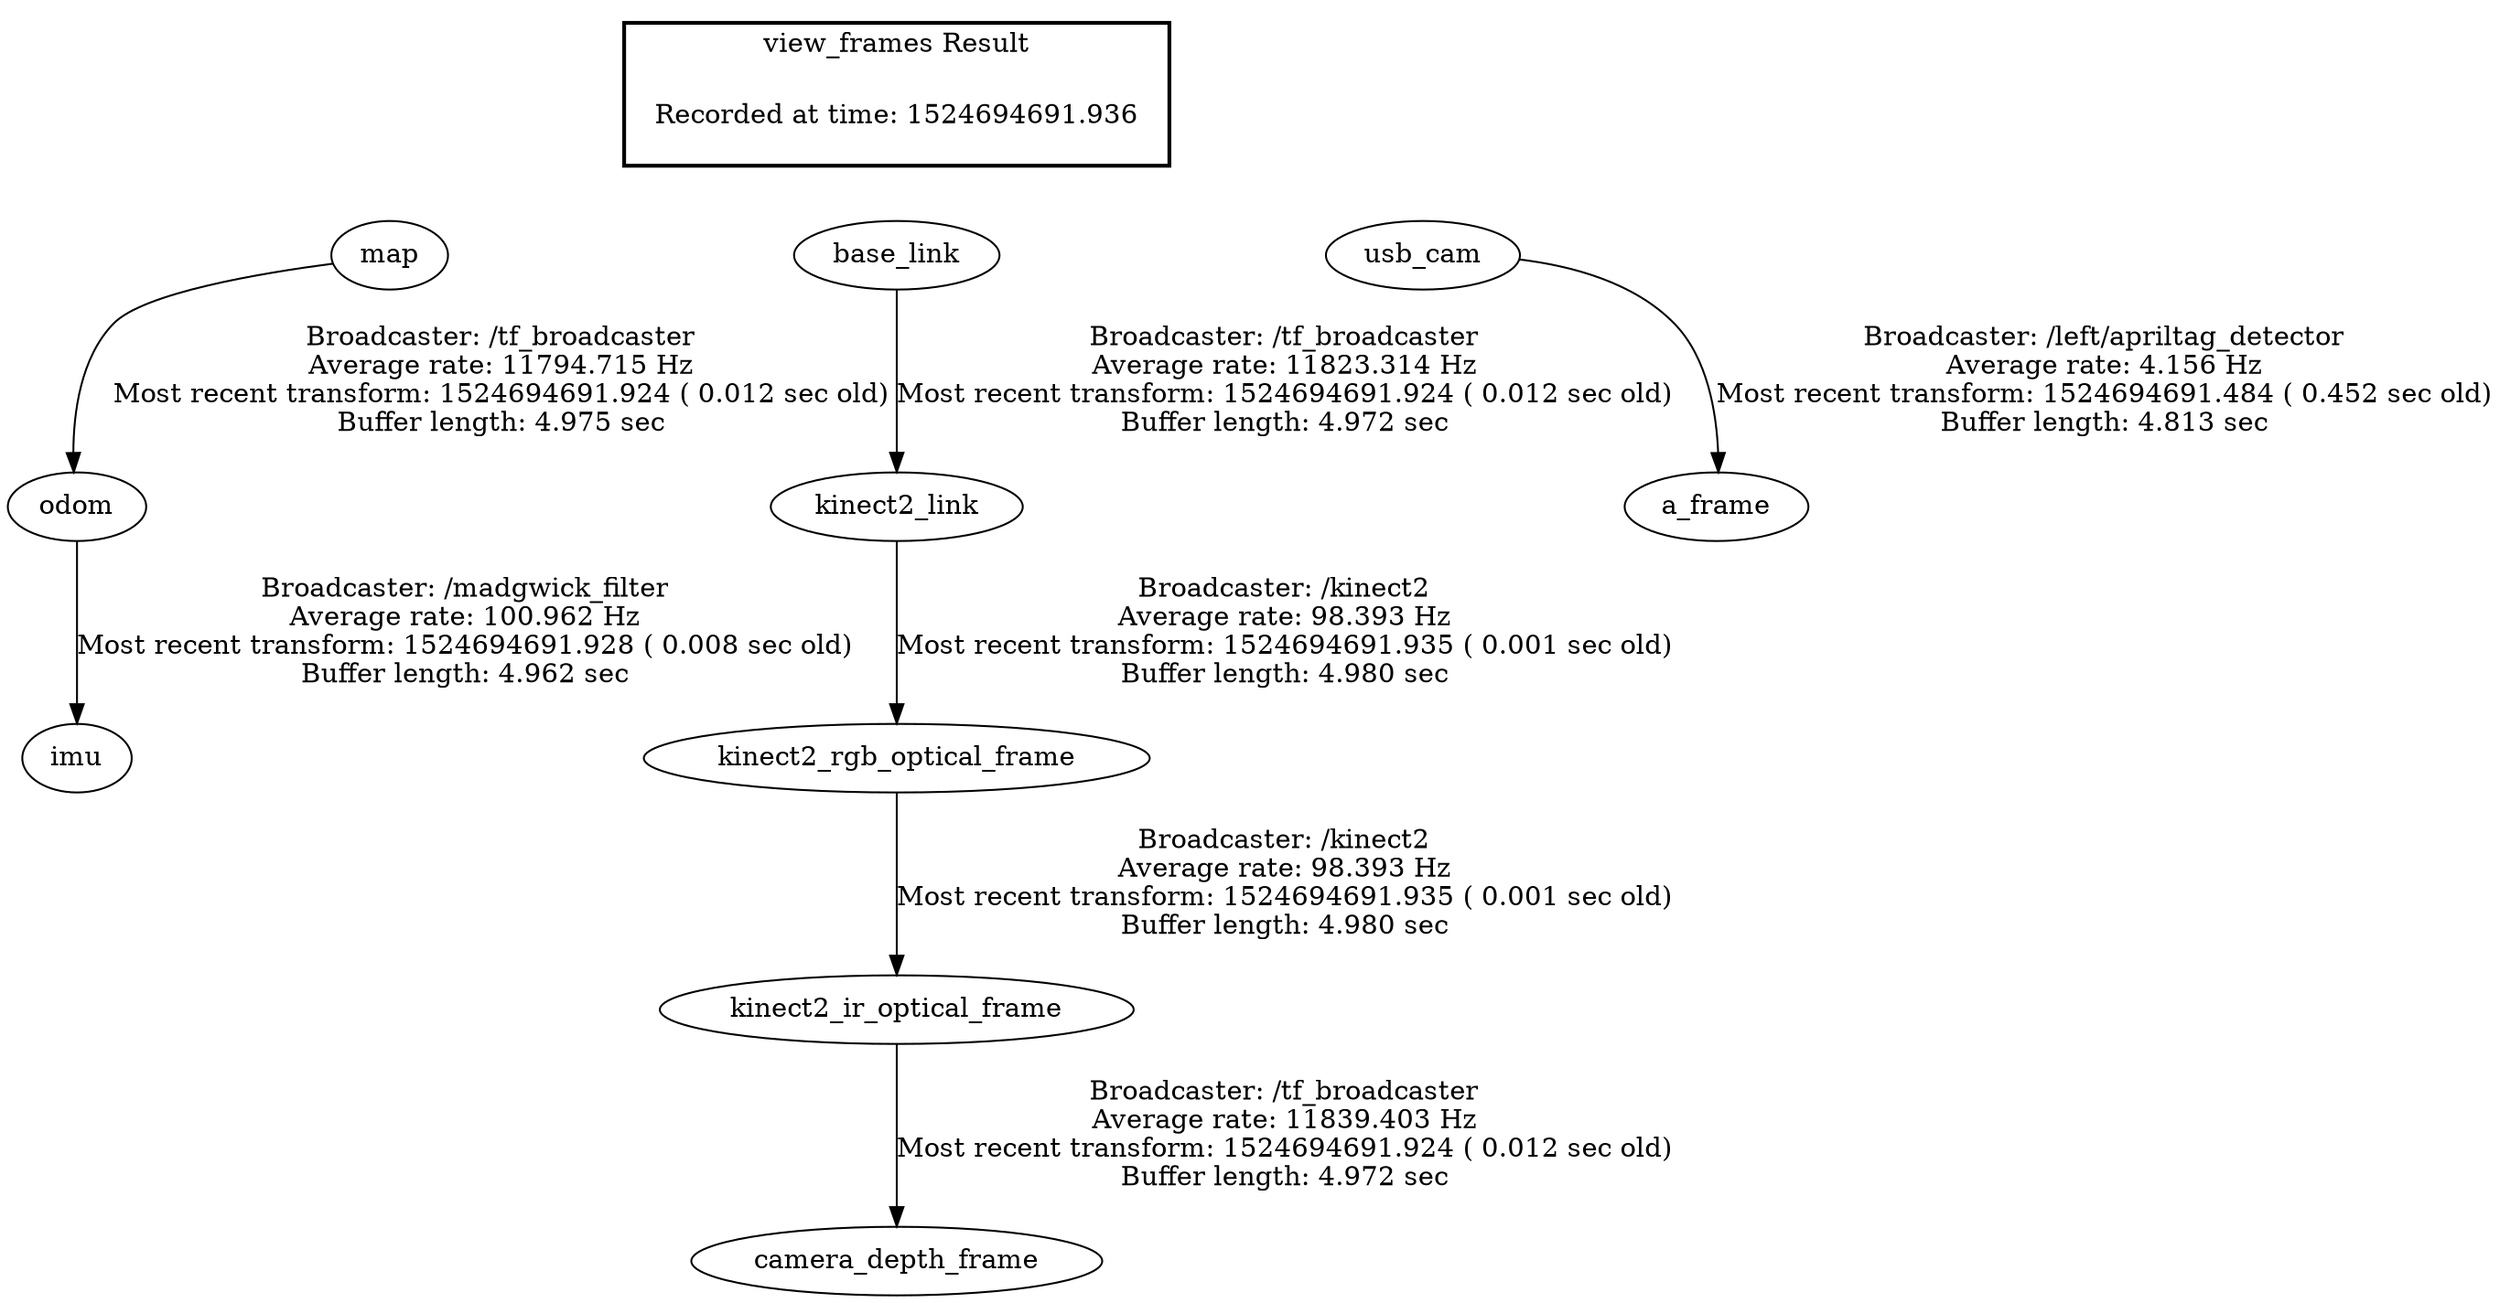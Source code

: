digraph G {
"map" -> "odom"[label="Broadcaster: /tf_broadcaster\nAverage rate: 11794.715 Hz\nMost recent transform: 1524694691.924 ( 0.012 sec old)\nBuffer length: 4.975 sec\n"];
"base_link" -> "kinect2_link"[label="Broadcaster: /tf_broadcaster\nAverage rate: 11823.314 Hz\nMost recent transform: 1524694691.924 ( 0.012 sec old)\nBuffer length: 4.972 sec\n"];
"kinect2_ir_optical_frame" -> "camera_depth_frame"[label="Broadcaster: /tf_broadcaster\nAverage rate: 11839.403 Hz\nMost recent transform: 1524694691.924 ( 0.012 sec old)\nBuffer length: 4.972 sec\n"];
"kinect2_rgb_optical_frame" -> "kinect2_ir_optical_frame"[label="Broadcaster: /kinect2\nAverage rate: 98.393 Hz\nMost recent transform: 1524694691.935 ( 0.001 sec old)\nBuffer length: 4.980 sec\n"];
"kinect2_link" -> "kinect2_rgb_optical_frame"[label="Broadcaster: /kinect2\nAverage rate: 98.393 Hz\nMost recent transform: 1524694691.935 ( 0.001 sec old)\nBuffer length: 4.980 sec\n"];
"odom" -> "imu"[label="Broadcaster: /madgwick_filter\nAverage rate: 100.962 Hz\nMost recent transform: 1524694691.928 ( 0.008 sec old)\nBuffer length: 4.962 sec\n"];
"usb_cam" -> "a_frame"[label="Broadcaster: /left/apriltag_detector\nAverage rate: 4.156 Hz\nMost recent transform: 1524694691.484 ( 0.452 sec old)\nBuffer length: 4.813 sec\n"];
edge [style=invis];
 subgraph cluster_legend { style=bold; color=black; label ="view_frames Result";
"Recorded at time: 1524694691.936"[ shape=plaintext ] ;
 }->"map";
edge [style=invis];
 subgraph cluster_legend { style=bold; color=black; label ="view_frames Result";
"Recorded at time: 1524694691.936"[ shape=plaintext ] ;
 }->"base_link";
edge [style=invis];
 subgraph cluster_legend { style=bold; color=black; label ="view_frames Result";
"Recorded at time: 1524694691.936"[ shape=plaintext ] ;
 }->"usb_cam";
}